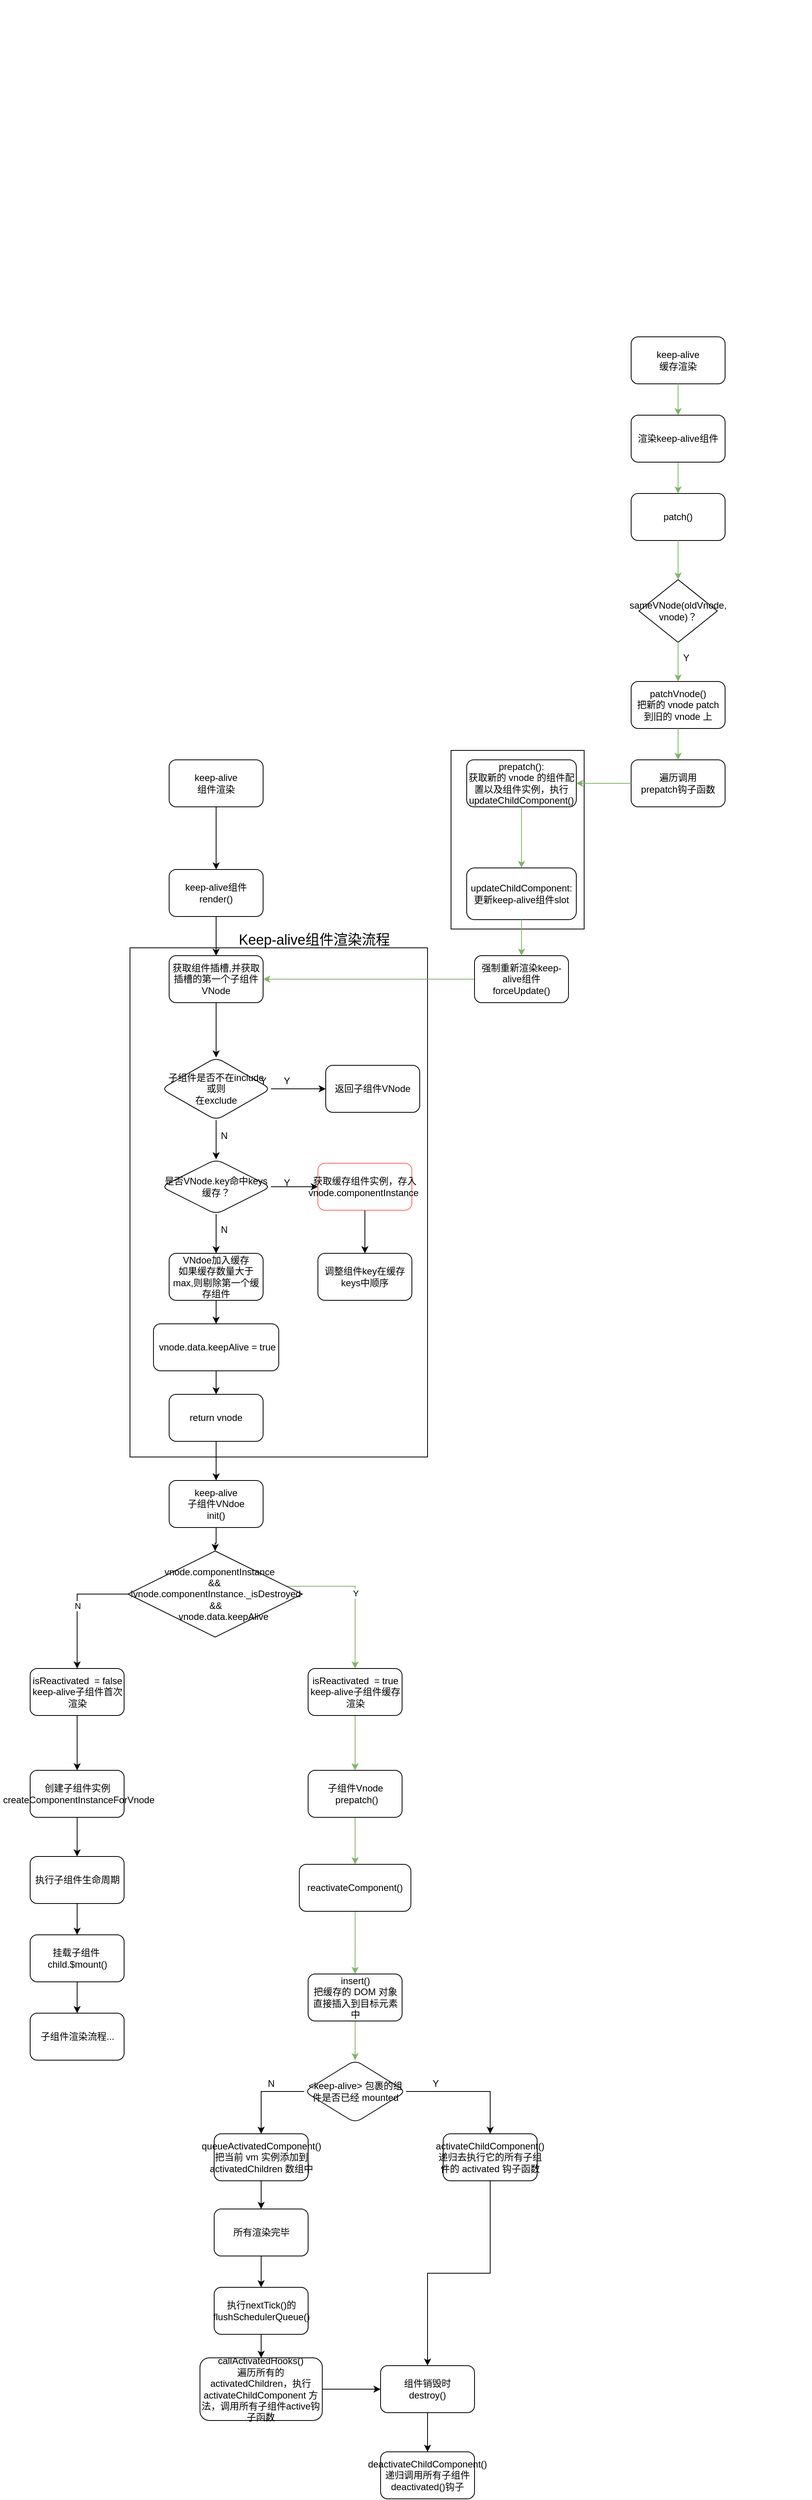 <mxfile version="13.6.2" type="device"><diagram id="ExjjbJzNXiurDJjrdnkI" name="第 1 页"><mxGraphModel dx="926" dy="1795" grid="1" gridSize="10" guides="1" tooltips="1" connect="1" arrows="1" fold="1" page="1" pageScale="1" pageWidth="827" pageHeight="1169" math="0" shadow="0"><root><mxCell id="0"/><mxCell id="1" parent="0"/><mxCell id="ypxs8OCi1Jc30fGyGkJL-35" value="" style="rounded=0;whiteSpace=wrap;html=1;" vertex="1" parent="1"><mxGeometry x="530" y="180" width="380" height="650" as="geometry"/></mxCell><mxCell id="ypxs8OCi1Jc30fGyGkJL-3" value="" style="edgeStyle=orthogonalEdgeStyle;rounded=0;orthogonalLoop=1;jettySize=auto;html=1;" edge="1" parent="1" source="ypxs8OCi1Jc30fGyGkJL-1" target="ypxs8OCi1Jc30fGyGkJL-2"><mxGeometry relative="1" as="geometry"/></mxCell><mxCell id="ypxs8OCi1Jc30fGyGkJL-1" value="keep-alive&lt;br&gt;组件渲染" style="rounded=1;whiteSpace=wrap;html=1;" vertex="1" parent="1"><mxGeometry x="580" y="-60" width="120" height="60" as="geometry"/></mxCell><mxCell id="ypxs8OCi1Jc30fGyGkJL-5" value="" style="edgeStyle=orthogonalEdgeStyle;rounded=0;orthogonalLoop=1;jettySize=auto;html=1;" edge="1" parent="1" source="ypxs8OCi1Jc30fGyGkJL-2" target="ypxs8OCi1Jc30fGyGkJL-4"><mxGeometry relative="1" as="geometry"/></mxCell><mxCell id="ypxs8OCi1Jc30fGyGkJL-2" value="keep-alive组件&lt;br&gt;render()" style="whiteSpace=wrap;html=1;rounded=1;" vertex="1" parent="1"><mxGeometry x="580" y="80" width="120" height="60" as="geometry"/></mxCell><mxCell id="ypxs8OCi1Jc30fGyGkJL-9" value="" style="edgeStyle=orthogonalEdgeStyle;rounded=0;orthogonalLoop=1;jettySize=auto;html=1;" edge="1" parent="1" source="ypxs8OCi1Jc30fGyGkJL-4" target="ypxs8OCi1Jc30fGyGkJL-8"><mxGeometry relative="1" as="geometry"/></mxCell><mxCell id="ypxs8OCi1Jc30fGyGkJL-4" value="获取组件插槽,并获取插槽的第一个子组件&lt;br&gt;VNode" style="whiteSpace=wrap;html=1;rounded=1;" vertex="1" parent="1"><mxGeometry x="580" y="190" width="120" height="60" as="geometry"/></mxCell><mxCell id="ypxs8OCi1Jc30fGyGkJL-11" value="" style="edgeStyle=orthogonalEdgeStyle;rounded=0;orthogonalLoop=1;jettySize=auto;html=1;" edge="1" parent="1" source="ypxs8OCi1Jc30fGyGkJL-8" target="ypxs8OCi1Jc30fGyGkJL-10"><mxGeometry relative="1" as="geometry"/></mxCell><mxCell id="ypxs8OCi1Jc30fGyGkJL-17" value="" style="edgeStyle=orthogonalEdgeStyle;rounded=0;orthogonalLoop=1;jettySize=auto;html=1;" edge="1" parent="1" source="ypxs8OCi1Jc30fGyGkJL-8" target="ypxs8OCi1Jc30fGyGkJL-16"><mxGeometry relative="1" as="geometry"/></mxCell><mxCell id="ypxs8OCi1Jc30fGyGkJL-8" value="子组件是否不在include&lt;br&gt;或则&lt;br&gt;在exclude" style="rhombus;whiteSpace=wrap;html=1;rounded=1;" vertex="1" parent="1"><mxGeometry x="570" y="320" width="140" height="80" as="geometry"/></mxCell><mxCell id="ypxs8OCi1Jc30fGyGkJL-10" value="返回子组件VNode" style="whiteSpace=wrap;html=1;rounded=1;" vertex="1" parent="1"><mxGeometry x="780" y="330" width="120" height="60" as="geometry"/></mxCell><mxCell id="ypxs8OCi1Jc30fGyGkJL-12" value="Y" style="text;html=1;align=center;verticalAlign=middle;resizable=0;points=[];autosize=1;" vertex="1" parent="1"><mxGeometry x="690" y="340" width="20" height="20" as="geometry"/></mxCell><mxCell id="ypxs8OCi1Jc30fGyGkJL-15" value="N" style="text;html=1;align=center;verticalAlign=middle;resizable=0;points=[];autosize=1;" vertex="1" parent="1"><mxGeometry x="640" y="410" width="20" height="20" as="geometry"/></mxCell><mxCell id="ypxs8OCi1Jc30fGyGkJL-20" value="" style="edgeStyle=orthogonalEdgeStyle;rounded=0;orthogonalLoop=1;jettySize=auto;html=1;" edge="1" parent="1" source="ypxs8OCi1Jc30fGyGkJL-16" target="ypxs8OCi1Jc30fGyGkJL-19"><mxGeometry relative="1" as="geometry"/></mxCell><mxCell id="ypxs8OCi1Jc30fGyGkJL-24" value="" style="edgeStyle=orthogonalEdgeStyle;rounded=0;orthogonalLoop=1;jettySize=auto;html=1;" edge="1" parent="1" source="ypxs8OCi1Jc30fGyGkJL-16" target="ypxs8OCi1Jc30fGyGkJL-23"><mxGeometry relative="1" as="geometry"/></mxCell><mxCell id="ypxs8OCi1Jc30fGyGkJL-16" value="是否VNode.key命中keys缓存？" style="rhombus;whiteSpace=wrap;html=1;rounded=1;" vertex="1" parent="1"><mxGeometry x="570" y="450" width="140" height="70" as="geometry"/></mxCell><mxCell id="ypxs8OCi1Jc30fGyGkJL-22" value="" style="edgeStyle=orthogonalEdgeStyle;rounded=0;orthogonalLoop=1;jettySize=auto;html=1;" edge="1" parent="1" source="ypxs8OCi1Jc30fGyGkJL-19" target="ypxs8OCi1Jc30fGyGkJL-21"><mxGeometry relative="1" as="geometry"/></mxCell><mxCell id="ypxs8OCi1Jc30fGyGkJL-19" value="获取缓存组件实例，存入&lt;br&gt;vnode.componentInstance&amp;nbsp;" style="whiteSpace=wrap;html=1;rounded=1;strokeColor=#FF6666;" vertex="1" parent="1"><mxGeometry x="770" y="455" width="120" height="60" as="geometry"/></mxCell><mxCell id="ypxs8OCi1Jc30fGyGkJL-21" value="&lt;span&gt;调整组件key在缓存keys中顺序&lt;/span&gt;" style="whiteSpace=wrap;html=1;rounded=1;" vertex="1" parent="1"><mxGeometry x="770" y="570" width="120" height="60" as="geometry"/></mxCell><mxCell id="ypxs8OCi1Jc30fGyGkJL-32" value="" style="edgeStyle=orthogonalEdgeStyle;rounded=0;orthogonalLoop=1;jettySize=auto;html=1;" edge="1" parent="1" source="ypxs8OCi1Jc30fGyGkJL-23" target="ypxs8OCi1Jc30fGyGkJL-31"><mxGeometry relative="1" as="geometry"/></mxCell><mxCell id="ypxs8OCi1Jc30fGyGkJL-23" value="VNdoe加入缓存&lt;br&gt;如果缓存数量大于max,则剔除第一个缓存组件" style="whiteSpace=wrap;html=1;rounded=1;" vertex="1" parent="1"><mxGeometry x="580" y="570" width="120" height="60" as="geometry"/></mxCell><mxCell id="ypxs8OCi1Jc30fGyGkJL-25" value="Y" style="text;html=1;align=center;verticalAlign=middle;resizable=0;points=[];autosize=1;" vertex="1" parent="1"><mxGeometry x="720" y="470" width="20" height="20" as="geometry"/></mxCell><mxCell id="ypxs8OCi1Jc30fGyGkJL-26" value="Y" style="text;html=1;align=center;verticalAlign=middle;resizable=0;points=[];autosize=1;" vertex="1" parent="1"><mxGeometry x="720" y="340" width="20" height="20" as="geometry"/></mxCell><mxCell id="ypxs8OCi1Jc30fGyGkJL-27" value="N" style="text;html=1;align=center;verticalAlign=middle;resizable=0;points=[];autosize=1;" vertex="1" parent="1"><mxGeometry x="640" y="530" width="20" height="20" as="geometry"/></mxCell><mxCell id="ypxs8OCi1Jc30fGyGkJL-34" value="" style="edgeStyle=orthogonalEdgeStyle;rounded=0;orthogonalLoop=1;jettySize=auto;html=1;" edge="1" parent="1" source="ypxs8OCi1Jc30fGyGkJL-31" target="ypxs8OCi1Jc30fGyGkJL-33"><mxGeometry relative="1" as="geometry"/></mxCell><mxCell id="ypxs8OCi1Jc30fGyGkJL-31" value="&amp;nbsp;vnode.data.keepAlive = true" style="whiteSpace=wrap;html=1;rounded=1;" vertex="1" parent="1"><mxGeometry x="560" y="660" width="160" height="60" as="geometry"/></mxCell><mxCell id="ypxs8OCi1Jc30fGyGkJL-84" style="edgeStyle=orthogonalEdgeStyle;rounded=0;orthogonalLoop=1;jettySize=auto;html=1;entryX=0.5;entryY=0;entryDx=0;entryDy=0;" edge="1" parent="1" source="ypxs8OCi1Jc30fGyGkJL-33" target="ypxs8OCi1Jc30fGyGkJL-85"><mxGeometry relative="1" as="geometry"><mxPoint x="640" y="860" as="targetPoint"/></mxGeometry></mxCell><mxCell id="ypxs8OCi1Jc30fGyGkJL-33" value="return vnode" style="whiteSpace=wrap;html=1;rounded=1;" vertex="1" parent="1"><mxGeometry x="580" y="750" width="120" height="60" as="geometry"/></mxCell><mxCell id="ypxs8OCi1Jc30fGyGkJL-36" value="&lt;font style=&quot;font-size: 18px&quot;&gt;Keep-alive组件渲染流程&lt;/font&gt;" style="text;html=1;align=center;verticalAlign=middle;resizable=0;points=[];autosize=1;" vertex="1" parent="1"><mxGeometry x="660" y="160" width="210" height="20" as="geometry"/></mxCell><mxCell id="ypxs8OCi1Jc30fGyGkJL-70" style="edgeStyle=orthogonalEdgeStyle;rounded=0;orthogonalLoop=1;jettySize=auto;html=1;entryX=1;entryY=0.5;entryDx=0;entryDy=0;fillColor=#d5e8d4;strokeColor=#82b366;" edge="1" parent="1" source="ypxs8OCi1Jc30fGyGkJL-68" target="ypxs8OCi1Jc30fGyGkJL-4"><mxGeometry relative="1" as="geometry"/></mxCell><mxCell id="ypxs8OCi1Jc30fGyGkJL-71" value="" style="group" vertex="1" connectable="0" parent="1"><mxGeometry x="1050" y="-1030" width="350" height="1280" as="geometry"/></mxCell><mxCell id="ypxs8OCi1Jc30fGyGkJL-60" value="" style="group" vertex="1" connectable="0" parent="ypxs8OCi1Jc30fGyGkJL-71"><mxGeometry x="-110" y="954" width="170" height="228" as="geometry"/></mxCell><mxCell id="ypxs8OCi1Jc30fGyGkJL-61" value="" style="rounded=0;whiteSpace=wrap;html=1;" vertex="1" parent="ypxs8OCi1Jc30fGyGkJL-60"><mxGeometry y="4" width="170" height="228" as="geometry"/></mxCell><mxCell id="ypxs8OCi1Jc30fGyGkJL-62" value="prepatch():&lt;br&gt;获取新的 vnode 的组件配置以及组件实例，执行 updateChildComponent()" style="rounded=1;whiteSpace=wrap;html=1;" vertex="1" parent="ypxs8OCi1Jc30fGyGkJL-60"><mxGeometry x="20" y="16" width="140" height="60" as="geometry"/></mxCell><mxCell id="ypxs8OCi1Jc30fGyGkJL-63" value="updateChildComponent:&lt;br&gt;更新keep-alive组件slot" style="rounded=1;whiteSpace=wrap;html=1;" vertex="1" parent="ypxs8OCi1Jc30fGyGkJL-60"><mxGeometry x="20" y="154" width="140" height="66" as="geometry"/></mxCell><mxCell id="ypxs8OCi1Jc30fGyGkJL-64" value="" style="edgeStyle=orthogonalEdgeStyle;rounded=0;orthogonalLoop=1;jettySize=auto;html=1;fillColor=#d5e8d4;strokeColor=#82b366;" edge="1" parent="ypxs8OCi1Jc30fGyGkJL-60" source="ypxs8OCi1Jc30fGyGkJL-62" target="ypxs8OCi1Jc30fGyGkJL-63"><mxGeometry relative="1" as="geometry"/></mxCell><mxCell id="ypxs8OCi1Jc30fGyGkJL-65" value="" style="group" vertex="1" connectable="0" parent="ypxs8OCi1Jc30fGyGkJL-71"><mxGeometry x="230" width="120" height="1030" as="geometry"/></mxCell><mxCell id="ypxs8OCi1Jc30fGyGkJL-46" value="" style="group" vertex="1" connectable="0" parent="ypxs8OCi1Jc30fGyGkJL-65"><mxGeometry y="200" width="120" height="490" as="geometry"/></mxCell><mxCell id="ypxs8OCi1Jc30fGyGkJL-41" value="patch()" style="rounded=1;whiteSpace=wrap;html=1;" vertex="1" parent="ypxs8OCi1Jc30fGyGkJL-46"><mxGeometry x="-110" y="430" width="120" height="60" as="geometry"/></mxCell><mxCell id="ypxs8OCi1Jc30fGyGkJL-52" value="keep-alive&lt;br&gt;缓存渲染" style="rounded=1;whiteSpace=wrap;html=1;" vertex="1" parent="ypxs8OCi1Jc30fGyGkJL-46"><mxGeometry x="-110" y="230" width="120" height="60" as="geometry"/></mxCell><mxCell id="ypxs8OCi1Jc30fGyGkJL-55" style="edgeStyle=orthogonalEdgeStyle;rounded=0;orthogonalLoop=1;jettySize=auto;html=1;fillColor=#d5e8d4;strokeColor=#82b366;" edge="1" parent="ypxs8OCi1Jc30fGyGkJL-46" source="ypxs8OCi1Jc30fGyGkJL-53"><mxGeometry relative="1" as="geometry"><mxPoint x="-50" y="430" as="targetPoint"/></mxGeometry></mxCell><mxCell id="ypxs8OCi1Jc30fGyGkJL-53" value="渲染keep-alive组件" style="whiteSpace=wrap;html=1;rounded=1;" vertex="1" parent="ypxs8OCi1Jc30fGyGkJL-46"><mxGeometry x="-110" y="330" width="120" height="60" as="geometry"/></mxCell><mxCell id="ypxs8OCi1Jc30fGyGkJL-54" value="" style="edgeStyle=orthogonalEdgeStyle;rounded=0;orthogonalLoop=1;jettySize=auto;html=1;fillColor=#d5e8d4;strokeColor=#82b366;" edge="1" parent="ypxs8OCi1Jc30fGyGkJL-46" source="ypxs8OCi1Jc30fGyGkJL-52" target="ypxs8OCi1Jc30fGyGkJL-53"><mxGeometry relative="1" as="geometry"/></mxCell><mxCell id="ypxs8OCi1Jc30fGyGkJL-48" value="sameVNode(oldVnode, vnode)？" style="rhombus;whiteSpace=wrap;html=1;" vertex="1" parent="ypxs8OCi1Jc30fGyGkJL-65"><mxGeometry x="-100" y="740" width="100" height="80" as="geometry"/></mxCell><mxCell id="ypxs8OCi1Jc30fGyGkJL-49" style="edgeStyle=orthogonalEdgeStyle;rounded=0;orthogonalLoop=1;jettySize=auto;html=1;entryX=0.5;entryY=0;entryDx=0;entryDy=0;fillColor=#d5e8d4;strokeColor=#82b366;" edge="1" parent="ypxs8OCi1Jc30fGyGkJL-65" source="ypxs8OCi1Jc30fGyGkJL-41" target="ypxs8OCi1Jc30fGyGkJL-48"><mxGeometry relative="1" as="geometry"/></mxCell><mxCell id="ypxs8OCi1Jc30fGyGkJL-56" value="Y" style="text;html=1;align=center;verticalAlign=middle;resizable=0;points=[];autosize=1;" vertex="1" parent="ypxs8OCi1Jc30fGyGkJL-65"><mxGeometry x="-50" y="830" width="20" height="20" as="geometry"/></mxCell><mxCell id="ypxs8OCi1Jc30fGyGkJL-57" value="patchVnode()&lt;br&gt;把新的 vnode patch 到旧的 vnode 上" style="rounded=1;whiteSpace=wrap;html=1;" vertex="1" parent="ypxs8OCi1Jc30fGyGkJL-65"><mxGeometry x="-110" y="870" width="120" height="60" as="geometry"/></mxCell><mxCell id="ypxs8OCi1Jc30fGyGkJL-50" style="edgeStyle=orthogonalEdgeStyle;rounded=0;orthogonalLoop=1;jettySize=auto;html=1;fillColor=#d5e8d4;strokeColor=#82b366;" edge="1" parent="ypxs8OCi1Jc30fGyGkJL-65" source="ypxs8OCi1Jc30fGyGkJL-48" target="ypxs8OCi1Jc30fGyGkJL-57"><mxGeometry relative="1" as="geometry"><mxPoint x="-50" y="870" as="targetPoint"/></mxGeometry></mxCell><mxCell id="ypxs8OCi1Jc30fGyGkJL-58" value="遍历调用&lt;br&gt;prepatch钩子函数" style="rounded=1;whiteSpace=wrap;html=1;" vertex="1" parent="ypxs8OCi1Jc30fGyGkJL-65"><mxGeometry x="-110" y="970" width="120" height="60" as="geometry"/></mxCell><mxCell id="ypxs8OCi1Jc30fGyGkJL-59" style="edgeStyle=orthogonalEdgeStyle;rounded=0;orthogonalLoop=1;jettySize=auto;html=1;fillColor=#d5e8d4;strokeColor=#82b366;" edge="1" parent="ypxs8OCi1Jc30fGyGkJL-65" source="ypxs8OCi1Jc30fGyGkJL-57" target="ypxs8OCi1Jc30fGyGkJL-58"><mxGeometry relative="1" as="geometry"/></mxCell><mxCell id="ypxs8OCi1Jc30fGyGkJL-66" style="edgeStyle=orthogonalEdgeStyle;rounded=0;orthogonalLoop=1;jettySize=auto;html=1;entryX=1;entryY=0.5;entryDx=0;entryDy=0;fillColor=#d5e8d4;strokeColor=#82b366;" edge="1" parent="ypxs8OCi1Jc30fGyGkJL-71" source="ypxs8OCi1Jc30fGyGkJL-58" target="ypxs8OCi1Jc30fGyGkJL-62"><mxGeometry relative="1" as="geometry"/></mxCell><mxCell id="ypxs8OCi1Jc30fGyGkJL-68" value="强制重新渲染keep-alive组件&lt;br&gt;forceUpdate()" style="whiteSpace=wrap;html=1;rounded=1;" vertex="1" parent="ypxs8OCi1Jc30fGyGkJL-71"><mxGeometry x="-80" y="1220" width="120" height="60" as="geometry"/></mxCell><mxCell id="ypxs8OCi1Jc30fGyGkJL-69" value="" style="edgeStyle=orthogonalEdgeStyle;rounded=0;orthogonalLoop=1;jettySize=auto;html=1;fillColor=#d5e8d4;strokeColor=#82b366;" edge="1" parent="ypxs8OCi1Jc30fGyGkJL-71" source="ypxs8OCi1Jc30fGyGkJL-63" target="ypxs8OCi1Jc30fGyGkJL-68"><mxGeometry relative="1" as="geometry"/></mxCell><mxCell id="ypxs8OCi1Jc30fGyGkJL-81" value="N" style="edgeStyle=orthogonalEdgeStyle;rounded=0;orthogonalLoop=1;jettySize=auto;html=1;entryX=0.5;entryY=0;entryDx=0;entryDy=0;" edge="1" parent="1" source="ypxs8OCi1Jc30fGyGkJL-79" target="ypxs8OCi1Jc30fGyGkJL-80"><mxGeometry relative="1" as="geometry"/></mxCell><mxCell id="ypxs8OCi1Jc30fGyGkJL-83" value="Y" style="edgeStyle=orthogonalEdgeStyle;rounded=0;orthogonalLoop=1;jettySize=auto;html=1;fillColor=#d5e8d4;strokeColor=#82b366;" edge="1" parent="1" source="ypxs8OCi1Jc30fGyGkJL-79" target="ypxs8OCi1Jc30fGyGkJL-82"><mxGeometry relative="1" as="geometry"><Array as="points"><mxPoint x="817.5" y="995"/></Array></mxGeometry></mxCell><mxCell id="ypxs8OCi1Jc30fGyGkJL-79" value="&lt;div&gt;&amp;nbsp; &amp;nbsp;vnode.componentInstance &lt;br&gt;&amp;nbsp; &amp;nbsp; &amp;amp;&amp;amp;&lt;span&gt;&amp;nbsp; &amp;nbsp; &amp;nbsp; !vnode.componentInstance._isDestroyed&lt;br&gt;&amp;amp;&amp;amp;&lt;/span&gt;&lt;/div&gt;&lt;div&gt;&amp;nbsp; &amp;nbsp; &amp;nbsp; vnode.data.keepAlive&lt;/div&gt;" style="rhombus;whiteSpace=wrap;html=1;" vertex="1" parent="1"><mxGeometry x="527.5" y="950" width="222.5" height="110" as="geometry"/></mxCell><mxCell id="ypxs8OCi1Jc30fGyGkJL-90" value="" style="edgeStyle=orthogonalEdgeStyle;rounded=0;orthogonalLoop=1;jettySize=auto;html=1;" edge="1" parent="1" source="ypxs8OCi1Jc30fGyGkJL-80" target="ypxs8OCi1Jc30fGyGkJL-89"><mxGeometry relative="1" as="geometry"/></mxCell><mxCell id="ypxs8OCi1Jc30fGyGkJL-80" value="isReactivated&amp;nbsp; = false&lt;br&gt;keep-alive子组件首次渲染" style="rounded=1;whiteSpace=wrap;html=1;" vertex="1" parent="1"><mxGeometry x="402.5" y="1100" width="120" height="60" as="geometry"/></mxCell><mxCell id="ypxs8OCi1Jc30fGyGkJL-88" value="" style="edgeStyle=orthogonalEdgeStyle;rounded=0;orthogonalLoop=1;jettySize=auto;html=1;fillColor=#d5e8d4;strokeColor=#82b366;" edge="1" parent="1" source="ypxs8OCi1Jc30fGyGkJL-82" target="ypxs8OCi1Jc30fGyGkJL-87"><mxGeometry relative="1" as="geometry"/></mxCell><mxCell id="ypxs8OCi1Jc30fGyGkJL-82" value="&lt;span&gt;isReactivated&amp;nbsp; = true&lt;/span&gt;&lt;br&gt;&lt;span&gt;keep-alive子组件缓存渲染&lt;/span&gt;" style="rounded=1;whiteSpace=wrap;html=1;" vertex="1" parent="1"><mxGeometry x="757.5" y="1100" width="120" height="60" as="geometry"/></mxCell><mxCell id="ypxs8OCi1Jc30fGyGkJL-86" style="edgeStyle=orthogonalEdgeStyle;rounded=0;orthogonalLoop=1;jettySize=auto;html=1;" edge="1" parent="1" source="ypxs8OCi1Jc30fGyGkJL-85" target="ypxs8OCi1Jc30fGyGkJL-79"><mxGeometry relative="1" as="geometry"/></mxCell><mxCell id="ypxs8OCi1Jc30fGyGkJL-85" value="keep-alive&lt;br&gt;子组件VNdoe&lt;br&gt;init()" style="rounded=1;whiteSpace=wrap;html=1;" vertex="1" parent="1"><mxGeometry x="580" y="860" width="120" height="60" as="geometry"/></mxCell><mxCell id="ypxs8OCi1Jc30fGyGkJL-98" value="" style="edgeStyle=orthogonalEdgeStyle;rounded=0;orthogonalLoop=1;jettySize=auto;html=1;fillColor=#d5e8d4;strokeColor=#82b366;" edge="1" parent="1" source="ypxs8OCi1Jc30fGyGkJL-87" target="ypxs8OCi1Jc30fGyGkJL-97"><mxGeometry relative="1" as="geometry"/></mxCell><mxCell id="ypxs8OCi1Jc30fGyGkJL-87" value="子组件Vnode&lt;br&gt;&amp;nbsp;prepatch()" style="whiteSpace=wrap;html=1;rounded=1;" vertex="1" parent="1"><mxGeometry x="757.5" y="1230" width="120" height="60" as="geometry"/></mxCell><mxCell id="ypxs8OCi1Jc30fGyGkJL-92" value="" style="edgeStyle=orthogonalEdgeStyle;rounded=0;orthogonalLoop=1;jettySize=auto;html=1;" edge="1" parent="1" source="ypxs8OCi1Jc30fGyGkJL-89" target="ypxs8OCi1Jc30fGyGkJL-91"><mxGeometry relative="1" as="geometry"/></mxCell><mxCell id="ypxs8OCi1Jc30fGyGkJL-89" value="创建子组件实例&lt;br&gt;&amp;nbsp;createComponentInstanceForVnode" style="whiteSpace=wrap;html=1;rounded=1;" vertex="1" parent="1"><mxGeometry x="402.5" y="1230" width="120" height="60" as="geometry"/></mxCell><mxCell id="ypxs8OCi1Jc30fGyGkJL-94" value="" style="edgeStyle=orthogonalEdgeStyle;rounded=0;orthogonalLoop=1;jettySize=auto;html=1;" edge="1" parent="1" source="ypxs8OCi1Jc30fGyGkJL-91" target="ypxs8OCi1Jc30fGyGkJL-93"><mxGeometry relative="1" as="geometry"/></mxCell><mxCell id="ypxs8OCi1Jc30fGyGkJL-91" value="执行子组件生命周期" style="whiteSpace=wrap;html=1;rounded=1;" vertex="1" parent="1"><mxGeometry x="402.5" y="1340" width="120" height="60" as="geometry"/></mxCell><mxCell id="ypxs8OCi1Jc30fGyGkJL-96" value="" style="edgeStyle=orthogonalEdgeStyle;rounded=0;orthogonalLoop=1;jettySize=auto;html=1;" edge="1" parent="1" source="ypxs8OCi1Jc30fGyGkJL-93" target="ypxs8OCi1Jc30fGyGkJL-95"><mxGeometry relative="1" as="geometry"/></mxCell><mxCell id="ypxs8OCi1Jc30fGyGkJL-93" value="&lt;span&gt;挂载子组件&amp;nbsp;&lt;/span&gt;&lt;br&gt;&lt;span&gt;child.$mount()&lt;/span&gt;" style="whiteSpace=wrap;html=1;rounded=1;" vertex="1" parent="1"><mxGeometry x="402.5" y="1440" width="120" height="60" as="geometry"/></mxCell><mxCell id="ypxs8OCi1Jc30fGyGkJL-95" value="&lt;span&gt;子组件渲染流程...&lt;/span&gt;" style="whiteSpace=wrap;html=1;rounded=1;" vertex="1" parent="1"><mxGeometry x="402.5" y="1540" width="120" height="60" as="geometry"/></mxCell><mxCell id="ypxs8OCi1Jc30fGyGkJL-100" value="" style="edgeStyle=orthogonalEdgeStyle;rounded=0;orthogonalLoop=1;jettySize=auto;html=1;fillColor=#d5e8d4;strokeColor=#82b366;" edge="1" parent="1" source="ypxs8OCi1Jc30fGyGkJL-97" target="ypxs8OCi1Jc30fGyGkJL-99"><mxGeometry relative="1" as="geometry"/></mxCell><mxCell id="ypxs8OCi1Jc30fGyGkJL-97" value="reactivateComponent()" style="whiteSpace=wrap;html=1;rounded=1;" vertex="1" parent="1"><mxGeometry x="746.25" y="1350" width="142.5" height="60" as="geometry"/></mxCell><mxCell id="ypxs8OCi1Jc30fGyGkJL-102" value="" style="edgeStyle=orthogonalEdgeStyle;rounded=0;orthogonalLoop=1;jettySize=auto;html=1;fillColor=#d5e8d4;strokeColor=#82b366;" edge="1" parent="1" source="ypxs8OCi1Jc30fGyGkJL-99" target="ypxs8OCi1Jc30fGyGkJL-101"><mxGeometry relative="1" as="geometry"/></mxCell><mxCell id="ypxs8OCi1Jc30fGyGkJL-99" value="insert()&lt;br&gt;把缓存的 DOM 对象直接插入到目标元素中" style="whiteSpace=wrap;html=1;rounded=1;" vertex="1" parent="1"><mxGeometry x="757.5" y="1490" width="120" height="60" as="geometry"/></mxCell><mxCell id="ypxs8OCi1Jc30fGyGkJL-106" value="" style="edgeStyle=orthogonalEdgeStyle;rounded=0;orthogonalLoop=1;jettySize=auto;html=1;" edge="1" parent="1" source="ypxs8OCi1Jc30fGyGkJL-101" target="ypxs8OCi1Jc30fGyGkJL-105"><mxGeometry relative="1" as="geometry"/></mxCell><mxCell id="ypxs8OCi1Jc30fGyGkJL-109" value="" style="edgeStyle=orthogonalEdgeStyle;rounded=0;orthogonalLoop=1;jettySize=auto;html=1;exitX=0;exitY=0.5;exitDx=0;exitDy=0;" edge="1" parent="1" source="ypxs8OCi1Jc30fGyGkJL-101" target="ypxs8OCi1Jc30fGyGkJL-108"><mxGeometry relative="1" as="geometry"/></mxCell><mxCell id="ypxs8OCi1Jc30fGyGkJL-101" value="&amp;lt;keep-alive&amp;gt; 包裹的组件是否已经 mounted" style="rhombus;whiteSpace=wrap;html=1;rounded=1;" vertex="1" parent="1"><mxGeometry x="752.5" y="1600" width="130" height="80" as="geometry"/></mxCell><mxCell id="ypxs8OCi1Jc30fGyGkJL-123" style="edgeStyle=orthogonalEdgeStyle;rounded=0;orthogonalLoop=1;jettySize=auto;html=1;entryX=0.5;entryY=0;entryDx=0;entryDy=0;" edge="1" parent="1" source="ypxs8OCi1Jc30fGyGkJL-105" target="ypxs8OCi1Jc30fGyGkJL-119"><mxGeometry relative="1" as="geometry"/></mxCell><mxCell id="ypxs8OCi1Jc30fGyGkJL-105" value="activateChildComponent()&lt;br&gt;递归去执行它的所有子组件的 activated 钩子函数" style="whiteSpace=wrap;html=1;rounded=1;" vertex="1" parent="1"><mxGeometry x="930" y="1694" width="120" height="60" as="geometry"/></mxCell><mxCell id="ypxs8OCi1Jc30fGyGkJL-107" value="Y" style="text;html=1;align=center;verticalAlign=middle;resizable=0;points=[];autosize=1;" vertex="1" parent="1"><mxGeometry x="910" y="1620" width="20" height="20" as="geometry"/></mxCell><mxCell id="ypxs8OCi1Jc30fGyGkJL-112" value="" style="edgeStyle=orthogonalEdgeStyle;rounded=0;orthogonalLoop=1;jettySize=auto;html=1;" edge="1" parent="1" source="ypxs8OCi1Jc30fGyGkJL-108" target="ypxs8OCi1Jc30fGyGkJL-111"><mxGeometry relative="1" as="geometry"/></mxCell><mxCell id="ypxs8OCi1Jc30fGyGkJL-108" value="queueActivatedComponent()&lt;br&gt;把当前 vm 实例添加到 activatedChildren 数组中" style="whiteSpace=wrap;html=1;rounded=1;" vertex="1" parent="1"><mxGeometry x="637.5" y="1694" width="120" height="60" as="geometry"/></mxCell><mxCell id="ypxs8OCi1Jc30fGyGkJL-110" value="N" style="text;html=1;align=center;verticalAlign=middle;resizable=0;points=[];autosize=1;" vertex="1" parent="1"><mxGeometry x="700" y="1620" width="20" height="20" as="geometry"/></mxCell><mxCell id="ypxs8OCi1Jc30fGyGkJL-114" value="" style="edgeStyle=orthogonalEdgeStyle;rounded=0;orthogonalLoop=1;jettySize=auto;html=1;" edge="1" parent="1" source="ypxs8OCi1Jc30fGyGkJL-111" target="ypxs8OCi1Jc30fGyGkJL-113"><mxGeometry relative="1" as="geometry"/></mxCell><mxCell id="ypxs8OCi1Jc30fGyGkJL-111" value="所有渲染完毕" style="whiteSpace=wrap;html=1;rounded=1;" vertex="1" parent="1"><mxGeometry x="637.5" y="1790" width="120" height="60" as="geometry"/></mxCell><mxCell id="ypxs8OCi1Jc30fGyGkJL-116" value="" style="edgeStyle=orthogonalEdgeStyle;rounded=0;orthogonalLoop=1;jettySize=auto;html=1;" edge="1" parent="1" source="ypxs8OCi1Jc30fGyGkJL-113" target="ypxs8OCi1Jc30fGyGkJL-115"><mxGeometry relative="1" as="geometry"/></mxCell><mxCell id="ypxs8OCi1Jc30fGyGkJL-113" value="执行nextTick()的&lt;br&gt;flushSchedulerQueue()" style="whiteSpace=wrap;html=1;rounded=1;" vertex="1" parent="1"><mxGeometry x="637.5" y="1890" width="120" height="60" as="geometry"/></mxCell><mxCell id="ypxs8OCi1Jc30fGyGkJL-120" value="" style="edgeStyle=orthogonalEdgeStyle;rounded=0;orthogonalLoop=1;jettySize=auto;html=1;" edge="1" parent="1" source="ypxs8OCi1Jc30fGyGkJL-115" target="ypxs8OCi1Jc30fGyGkJL-119"><mxGeometry relative="1" as="geometry"/></mxCell><mxCell id="ypxs8OCi1Jc30fGyGkJL-115" value="callActivatedHooks()&lt;br&gt;遍历所有的 activatedChildren，执行 activateChildComponent 方法，调用所有子组件active钩子函数" style="whiteSpace=wrap;html=1;rounded=1;" vertex="1" parent="1"><mxGeometry x="619.37" y="1980" width="156.25" height="80" as="geometry"/></mxCell><mxCell id="ypxs8OCi1Jc30fGyGkJL-122" value="" style="edgeStyle=orthogonalEdgeStyle;rounded=0;orthogonalLoop=1;jettySize=auto;html=1;" edge="1" parent="1" source="ypxs8OCi1Jc30fGyGkJL-119" target="ypxs8OCi1Jc30fGyGkJL-121"><mxGeometry relative="1" as="geometry"/></mxCell><mxCell id="ypxs8OCi1Jc30fGyGkJL-119" value="组件销毁时&lt;br&gt;destroy()" style="whiteSpace=wrap;html=1;rounded=1;" vertex="1" parent="1"><mxGeometry x="850.005" y="1990" width="120" height="60" as="geometry"/></mxCell><mxCell id="ypxs8OCi1Jc30fGyGkJL-121" value="deactivateChildComponent()&lt;br&gt;递归调用所有子组件&lt;br&gt;deactivated()钩子" style="whiteSpace=wrap;html=1;rounded=1;" vertex="1" parent="1"><mxGeometry x="850.015" y="2100" width="120" height="60" as="geometry"/></mxCell></root></mxGraphModel></diagram></mxfile>